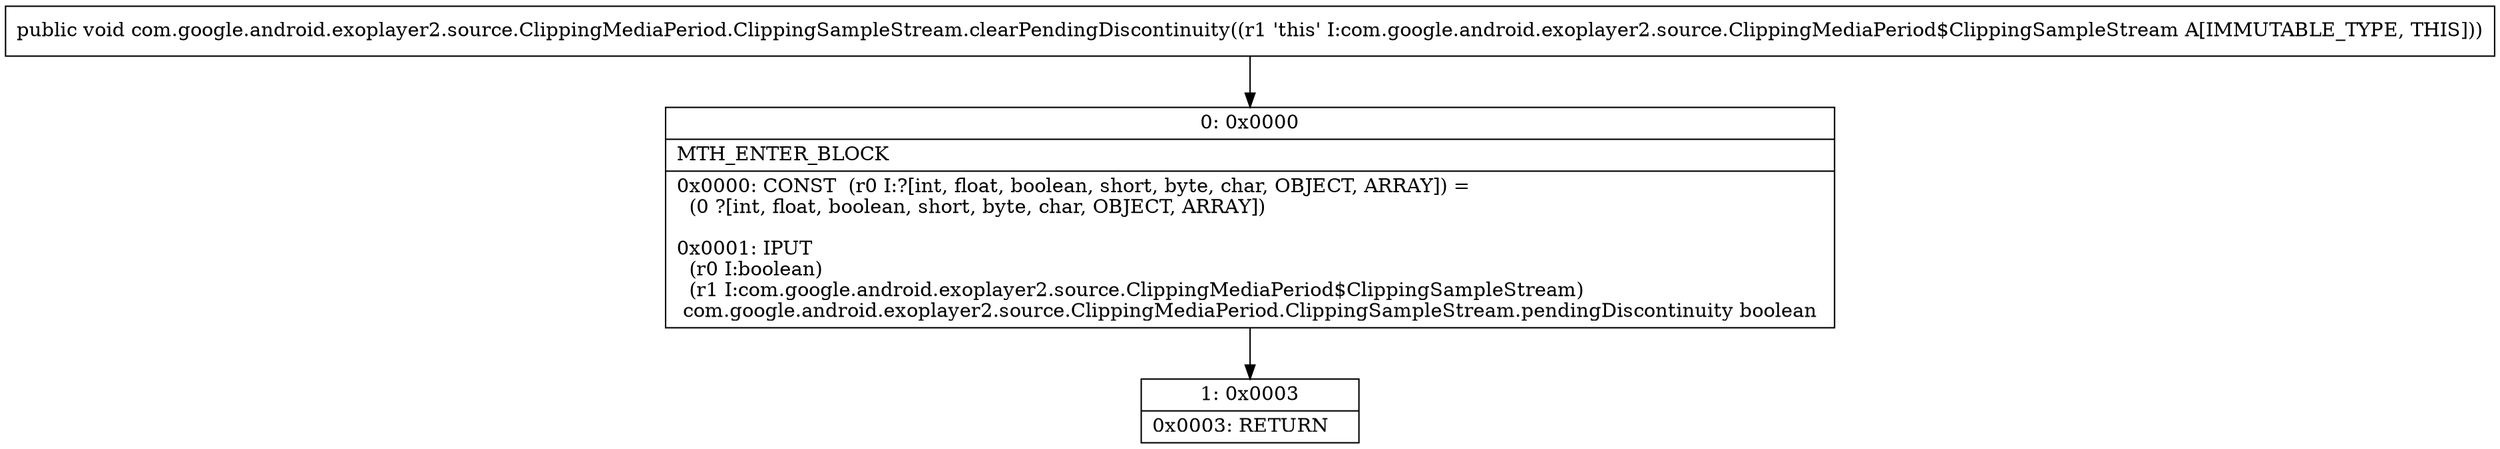 digraph "CFG forcom.google.android.exoplayer2.source.ClippingMediaPeriod.ClippingSampleStream.clearPendingDiscontinuity()V" {
Node_0 [shape=record,label="{0\:\ 0x0000|MTH_ENTER_BLOCK\l|0x0000: CONST  (r0 I:?[int, float, boolean, short, byte, char, OBJECT, ARRAY]) = \l  (0 ?[int, float, boolean, short, byte, char, OBJECT, ARRAY])\l \l0x0001: IPUT  \l  (r0 I:boolean)\l  (r1 I:com.google.android.exoplayer2.source.ClippingMediaPeriod$ClippingSampleStream)\l com.google.android.exoplayer2.source.ClippingMediaPeriod.ClippingSampleStream.pendingDiscontinuity boolean \l}"];
Node_1 [shape=record,label="{1\:\ 0x0003|0x0003: RETURN   \l}"];
MethodNode[shape=record,label="{public void com.google.android.exoplayer2.source.ClippingMediaPeriod.ClippingSampleStream.clearPendingDiscontinuity((r1 'this' I:com.google.android.exoplayer2.source.ClippingMediaPeriod$ClippingSampleStream A[IMMUTABLE_TYPE, THIS])) }"];
MethodNode -> Node_0;
Node_0 -> Node_1;
}

